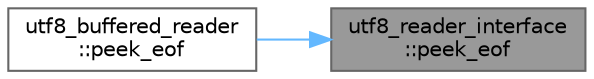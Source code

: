 digraph "utf8_reader_interface::peek_eof"
{
 // LATEX_PDF_SIZE
  bgcolor="transparent";
  edge [fontname=Helvetica,fontsize=10,labelfontname=Helvetica,labelfontsize=10];
  node [fontname=Helvetica,fontsize=10,shape=box,height=0.2,width=0.4];
  rankdir="RL";
  Node1 [id="Node000001",label="utf8_reader_interface\l::peek_eof",height=0.2,width=0.4,color="gray40", fillcolor="grey60", style="filled", fontcolor="black",tooltip=" "];
  Node1 -> Node2 [id="edge1_Node000001_Node000002",dir="back",color="steelblue1",style="solid",tooltip=" "];
  Node2 [id="Node000002",label="utf8_buffered_reader\l::peek_eof",height=0.2,width=0.4,color="grey40", fillcolor="white", style="filled",URL="$classutf8__buffered__reader.html#a9a576cea8dc099eaead9ba01c872ee08",tooltip=" "];
}
